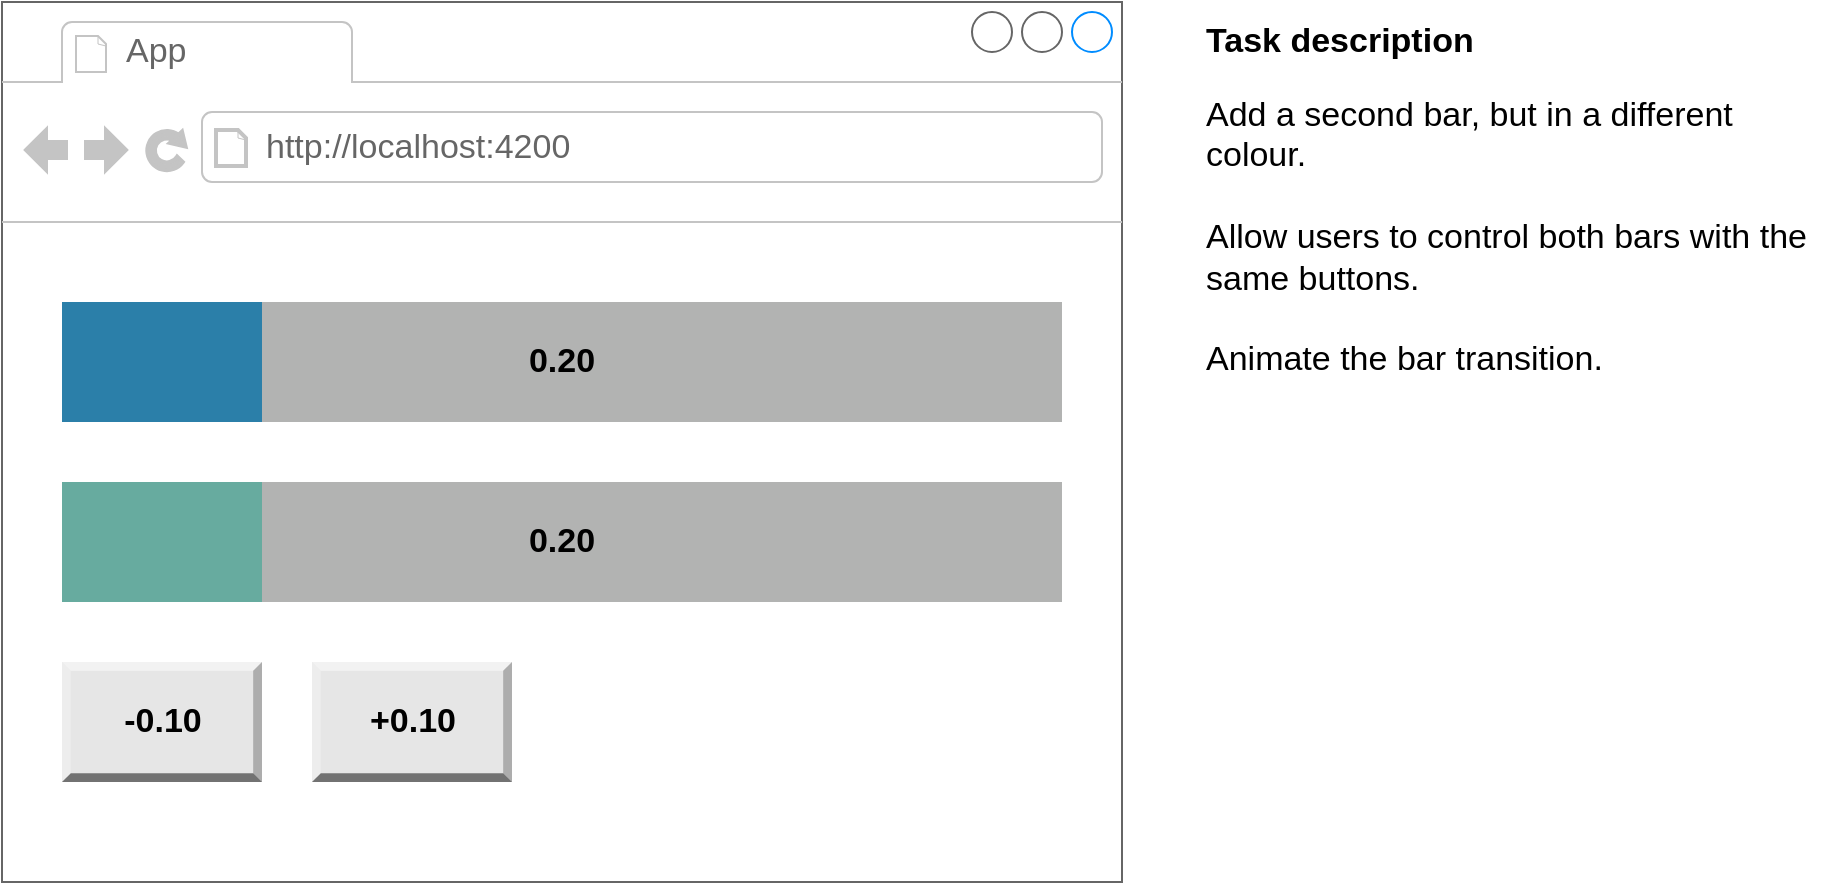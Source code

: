<mxfile version="16.5.1" type="device"><diagram id="P_-NWcN05uV7CIGg5CNQ" name="Page-1"><mxGraphModel dx="1106" dy="997" grid="1" gridSize="10" guides="1" tooltips="1" connect="1" arrows="1" fold="1" page="1" pageScale="1" pageWidth="827" pageHeight="1169" math="0" shadow="0"><root><mxCell id="0"/><mxCell id="1" parent="0"/><mxCell id="mGq9oQxN_0cY3cayNNMR-1" value="" style="strokeWidth=1;shadow=0;dashed=0;align=center;html=1;shape=mxgraph.mockup.containers.browserWindow;rSize=0;strokeColor=#666666;strokeColor2=#008cff;strokeColor3=#c4c4c4;mainText=,;recursiveResize=0;" parent="1" vertex="1"><mxGeometry x="40" y="40" width="560" height="440" as="geometry"/></mxCell><mxCell id="A6I4vJJEbGNhOdg-3gxf-1" value="" style="rounded=0;whiteSpace=wrap;html=1;fontSize=17;fillColor=#B2B3B2;strokeColor=none;fontColor=#ffffff;" parent="mGq9oQxN_0cY3cayNNMR-1" vertex="1"><mxGeometry x="30" y="240" width="500" height="60" as="geometry"/></mxCell><mxCell id="A6I4vJJEbGNhOdg-3gxf-2" value="" style="rounded=0;whiteSpace=wrap;html=1;fontSize=17;strokeColor=none;fillColor=#67AB9F;fontColor=#000000;" parent="mGq9oQxN_0cY3cayNNMR-1" vertex="1"><mxGeometry x="30" y="240" width="100" height="60" as="geometry"/></mxCell><mxCell id="A6I4vJJEbGNhOdg-3gxf-3" value="0.20" style="text;html=1;strokeColor=none;fillColor=none;align=center;verticalAlign=middle;whiteSpace=wrap;rounded=0;fontStyle=1;fontSize=17;" parent="mGq9oQxN_0cY3cayNNMR-1" vertex="1"><mxGeometry x="250" y="255" width="60" height="30" as="geometry"/></mxCell><mxCell id="mGq9oQxN_0cY3cayNNMR-2" value="App" style="strokeWidth=1;shadow=0;dashed=0;align=center;html=1;shape=mxgraph.mockup.containers.anchor;fontSize=17;fontColor=#666666;align=left;" parent="mGq9oQxN_0cY3cayNNMR-1" vertex="1"><mxGeometry x="60" y="12" width="110" height="26" as="geometry"/></mxCell><mxCell id="mGq9oQxN_0cY3cayNNMR-3" value="http://localhost:4200" style="strokeWidth=1;shadow=0;dashed=0;align=center;html=1;shape=mxgraph.mockup.containers.anchor;rSize=0;fontSize=17;fontColor=#666666;align=left;" parent="mGq9oQxN_0cY3cayNNMR-1" vertex="1"><mxGeometry x="130" y="60" width="250" height="26" as="geometry"/></mxCell><mxCell id="mGq9oQxN_0cY3cayNNMR-5" value="" style="rounded=0;whiteSpace=wrap;html=1;fontSize=17;fillColor=#B2B3B2;strokeColor=none;fontColor=#ffffff;" parent="mGq9oQxN_0cY3cayNNMR-1" vertex="1"><mxGeometry x="30" y="150" width="500" height="60" as="geometry"/></mxCell><mxCell id="mGq9oQxN_0cY3cayNNMR-6" value="" style="rounded=0;whiteSpace=wrap;html=1;fontSize=17;strokeColor=none;fillColor=#2B7FA9;fontColor=#000000;" parent="mGq9oQxN_0cY3cayNNMR-1" vertex="1"><mxGeometry x="30" y="150" width="100" height="60" as="geometry"/></mxCell><mxCell id="2E3u1h6pdrsGjCO42Awu-1" value="0.20" style="text;html=1;strokeColor=none;fillColor=none;align=center;verticalAlign=middle;whiteSpace=wrap;rounded=0;fontStyle=1;fontSize=17;" parent="mGq9oQxN_0cY3cayNNMR-1" vertex="1"><mxGeometry x="250" y="165" width="60" height="30" as="geometry"/></mxCell><mxCell id="oF6oOp1Z9jJbybo-FAm1-1" value="-0.10" style="labelPosition=center;verticalLabelPosition=middle;align=center;html=1;shape=mxgraph.basic.shaded_button;dx=4.41;fillColor=#E6E6E6;strokeColor=none;fontSize=17;fontStyle=1" parent="mGq9oQxN_0cY3cayNNMR-1" vertex="1"><mxGeometry x="30" y="330" width="100" height="60" as="geometry"/></mxCell><mxCell id="oF6oOp1Z9jJbybo-FAm1-2" value="+0.10" style="labelPosition=center;verticalLabelPosition=middle;align=center;html=1;shape=mxgraph.basic.shaded_button;dx=4.41;fillColor=#E6E6E6;strokeColor=none;fontSize=17;fontStyle=1" parent="mGq9oQxN_0cY3cayNNMR-1" vertex="1"><mxGeometry x="155" y="330" width="100" height="60" as="geometry"/></mxCell><mxCell id="mGq9oQxN_0cY3cayNNMR-8" value="Task description" style="text;html=1;strokeColor=none;fillColor=none;align=left;verticalAlign=middle;whiteSpace=wrap;rounded=0;fontSize=17;fontStyle=1" parent="1" vertex="1"><mxGeometry x="640" y="40" width="320" height="40" as="geometry"/></mxCell><mxCell id="mGq9oQxN_0cY3cayNNMR-9" value="Add a second bar, but in a different colour.&lt;br&gt;&lt;br&gt;Allow users to control both bars with the same buttons.&lt;br&gt;&lt;br&gt;Animate the bar transition." style="text;html=1;strokeColor=none;fillColor=none;align=left;verticalAlign=top;whiteSpace=wrap;rounded=0;fontSize=17;" parent="1" vertex="1"><mxGeometry x="640" y="80" width="320" height="400" as="geometry"/></mxCell></root></mxGraphModel></diagram></mxfile>